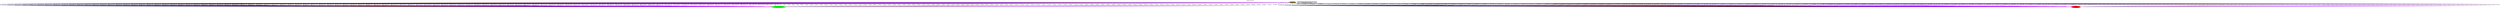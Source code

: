 digraph sessionTrack6 {
                graph [splines=true overlap=false rankdir=TB label=" Session Track #6" labelloc=t]
                node [style=filled]
                edge [style=bold]
                    "Direct Link" [color=khaki4];
"GET /robots.txt HTTP/1.1" [color=green];
	"Direct Link" -> "GET /robots.txt HTTP/1.1" [label="1 - 7:40:19 AM", color="#000066"];
"GET / HTTP/1.1" [color=lightblue2];
"GET /robots.txt HTTP/1.1" -> "Direct Link" [label="1 BACK", color="#000066", style="dashed"];
	"Direct Link" -> "GET / HTTP/1.1" [label="2 - 7:40:19 AM", color="#010065"];
"GET / HTTP/1.1" -> "Direct Link" [label="2 BACK", color="#010065", style="dashed"];
	"Direct Link" -> "GET /robots.txt HTTP/1.1" [label="3 - 5:37:55 PM", color="#020064"];
"GET /robots.txt HTTP/1.1" -> "Direct Link" [label="3 BACK", color="#020064", style="dashed"];
	"Direct Link" -> "GET / HTTP/1.1" [label="4 - 5:37:56 PM", color="#030063"];
"GET / HTTP/1.1" -> "Direct Link" [label="4 BACK", color="#030063", style="dashed"];
	"Direct Link" -> "GET /robots.txt HTTP/1.1" [label="5 - 12:22:54 AM", color="#040062"];
"GET /robots.txt HTTP/1.1" -> "Direct Link" [label="5 BACK", color="#040062", style="dashed"];
	"Direct Link" -> "GET / HTTP/1.1" [label="6 - 12:22:54 AM", color="#050061"];
"GET / HTTP/1.1" -> "Direct Link" [label="6 BACK", color="#050061", style="dashed"];
	"Direct Link" -> "GET /robots.txt HTTP/1.1" [label="7 - 9:38:01 PM", color="#060060"];
"GET /robots.txt HTTP/1.1" -> "Direct Link" [label="7 BACK", color="#060060", style="dashed"];
	"Direct Link" -> "GET / HTTP/1.1" [label="8 - 9:38:01 PM", color="#07005f"];
"GET / HTTP/1.1" -> "Direct Link" [label="8 BACK", color="#07005f", style="dashed"];
	"Direct Link" -> "GET /robots.txt HTTP/1.1" [label="9 - 10:37:42 AM", color="#08005e"];
"GET /robots.txt HTTP/1.1" -> "Direct Link" [label="9 BACK", color="#08005e", style="dashed"];
	"Direct Link" -> "GET / HTTP/1.1" [label="10 - 10:37:42 AM", color="#09005d"];
"GET / HTTP/1.1" -> "Direct Link" [label="10 BACK", color="#09005d", style="dashed"];
	"Direct Link" -> "GET /robots.txt HTTP/1.1" [label="11 - 6:45:03 PM", color="#0a005c"];
"GET /robots.txt HTTP/1.1" -> "Direct Link" [label="11 BACK", color="#0a005c", style="dashed"];
	"Direct Link" -> "GET / HTTP/1.1" [label="12 - 6:45:04 PM", color="#0b005b"];
"GET / HTTP/1.1" -> "Direct Link" [label="12 BACK", color="#0b005b", style="dashed"];
	"Direct Link" -> "GET /robots.txt HTTP/1.1" [label="13 - 12:12:33 AM", color="#0c005a"];
"GET /robots.txt HTTP/1.1" -> "Direct Link" [label="13 BACK", color="#0c005a", style="dashed"];
	"Direct Link" -> "GET / HTTP/1.1" [label="14 - 12:12:33 AM", color="#0d0059"];
"GET / HTTP/1.1" -> "Direct Link" [label="14 BACK", color="#0d0059", style="dashed"];
	"Direct Link" -> "GET /robots.txt HTTP/1.1" [label="15 - 10:55:32 AM", color="#0e0058"];
"GET /robots.txt HTTP/1.1" -> "Direct Link" [label="15 BACK", color="#0e0058", style="dashed"];
	"Direct Link" -> "GET / HTTP/1.1" [label="16 - 10:55:32 AM", color="#0f0057"];
"GET / HTTP/1.1" -> "Direct Link" [label="16 BACK", color="#0f0057", style="dashed"];
	"Direct Link" -> "GET /robots.txt HTTP/1.1" [label="17 - 1:46:31 AM", color="#100056"];
"GET /robots.txt HTTP/1.1" -> "Direct Link" [label="17 BACK", color="#100056", style="dashed"];
	"Direct Link" -> "GET / HTTP/1.1" [label="18 - 1:46:31 AM", color="#110055"];
"GET / HTTP/1.1" -> "Direct Link" [label="18 BACK", color="#110055", style="dashed"];
	"Direct Link" -> "GET /robots.txt HTTP/1.1" [label="19 - 2:20:33 PM", color="#120054"];
"GET /robots.txt HTTP/1.1" -> "Direct Link" [label="19 BACK", color="#120054", style="dashed"];
	"Direct Link" -> "GET / HTTP/1.1" [label="20 - 2:20:33 PM", color="#130053"];
"GET / HTTP/1.1" -> "Direct Link" [label="20 BACK", color="#130053", style="dashed"];
	"Direct Link" -> "GET /robots.txt HTTP/1.1" [label="21 - 8:51:03 AM", color="#140052"];
"GET /robots.txt HTTP/1.1" -> "Direct Link" [label="21 BACK", color="#140052", style="dashed"];
	"Direct Link" -> "GET / HTTP/1.1" [label="22 - 8:51:03 AM", color="#150051"];
"GET / HTTP/1.1" -> "Direct Link" [label="22 BACK", color="#150051", style="dashed"];
	"Direct Link" -> "GET /robots.txt HTTP/1.1" [label="23 - 9:57:45 AM", color="#160050"];
"GET /robots.txt HTTP/1.1" -> "Direct Link" [label="23 BACK", color="#160050", style="dashed"];
	"Direct Link" -> "GET / HTTP/1.1" [label="24 - 9:57:45 AM", color="#17004f"];
"GET / HTTP/1.1" -> "Direct Link" [label="24 BACK", color="#17004f", style="dashed"];
	"Direct Link" -> "GET /robots.txt HTTP/1.1" [label="25 - 5:52:54 AM", color="#18004e"];
"GET /robots.txt HTTP/1.1" -> "Direct Link" [label="25 BACK", color="#18004e", style="dashed"];
	"Direct Link" -> "GET / HTTP/1.1" [label="26 - 5:52:55 AM", color="#19004d"];
"GET / HTTP/1.1" -> "Direct Link" [label="26 BACK", color="#19004d", style="dashed"];
	"Direct Link" -> "GET /robots.txt HTTP/1.1" [label="27 - 5:56:58 PM", color="#1a004c"];
"GET /robots.txt HTTP/1.1" -> "Direct Link" [label="27 BACK", color="#1a004c", style="dashed"];
	"Direct Link" -> "GET / HTTP/1.1" [label="28 - 5:56:58 PM", color="#1b004b"];
"GET / HTTP/1.1" -> "Direct Link" [label="28 BACK", color="#1b004b", style="dashed"];
	"Direct Link" -> "GET /robots.txt HTTP/1.1" [label="29 - 7:12:37 AM", color="#1c004a"];
"GET /robots.txt HTTP/1.1" -> "Direct Link" [label="29 BACK", color="#1c004a", style="dashed"];
	"Direct Link" -> "GET / HTTP/1.1" [label="30 - 7:12:37 AM", color="#1d0049"];
"GET / HTTP/1.1" -> "Direct Link" [label="30 BACK", color="#1d0049", style="dashed"];
	"Direct Link" -> "GET /robots.txt HTTP/1.1" [label="31 - 5:31:04 AM", color="#1e0048"];
"GET /robots.txt HTTP/1.1" -> "Direct Link" [label="31 BACK", color="#1e0048", style="dashed"];
	"Direct Link" -> "GET / HTTP/1.1" [label="32 - 5:31:04 AM", color="#1f0047"];
"GET / HTTP/1.1" -> "Direct Link" [label="32 BACK", color="#1f0047", style="dashed"];
	"Direct Link" -> "GET /robots.txt HTTP/1.1" [label="33 - 1:55:29 AM", color="#200046"];
"GET /robots.txt HTTP/1.1" -> "Direct Link" [label="33 BACK", color="#200046", style="dashed"];
	"Direct Link" -> "GET / HTTP/1.1" [label="34 - 1:55:29 AM", color="#210045"];
"GET / HTTP/1.1" -> "Direct Link" [label="34 BACK", color="#210045", style="dashed"];
	"Direct Link" -> "GET /robots.txt HTTP/1.1" [label="35 - 7:19:00 PM", color="#220044"];
"GET /robots.txt HTTP/1.1" -> "Direct Link" [label="35 BACK", color="#220044", style="dashed"];
	"Direct Link" -> "GET / HTTP/1.1" [label="36 - 7:19:00 PM", color="#230043"];
"GET / HTTP/1.1" -> "Direct Link" [label="36 BACK", color="#230043", style="dashed"];
	"Direct Link" -> "GET /robots.txt HTTP/1.1" [label="37 - 8:02:59 AM", color="#240042"];
"GET /robots.txt HTTP/1.1" -> "Direct Link" [label="37 BACK", color="#240042", style="dashed"];
	"Direct Link" -> "GET / HTTP/1.1" [label="38 - 8:02:59 AM", color="#250041"];
"GET / HTTP/1.1" -> "Direct Link" [label="38 BACK", color="#250041", style="dashed"];
	"Direct Link" -> "GET /robots.txt HTTP/1.1" [label="39 - 4:32:17 PM", color="#260040"];
"GET /robots.txt HTTP/1.1" -> "Direct Link" [label="39 BACK", color="#260040", style="dashed"];
	"Direct Link" -> "GET / HTTP/1.1" [label="40 - 4:32:17 PM", color="#27003f"];
"GET / HTTP/1.1" -> "Direct Link" [label="40 BACK", color="#27003f", style="dashed"];
	"Direct Link" -> "GET / HTTP/1.1" [label="41 - 3:19:33 AM", color="#28003e"];
"GET / HTTP/1.1" -> "Direct Link" [label="41 BACK", color="#28003e", style="dashed"];
	"Direct Link" -> "GET /robots.txt HTTP/1.1" [label="42 - 8:35:00 AM", color="#29003d"];
"GET /robots.txt HTTP/1.1" -> "Direct Link" [label="42 BACK", color="#29003d", style="dashed"];
	"Direct Link" -> "GET / HTTP/1.1" [label="43 - 8:35:00 AM", color="#2a003c"];
"GET / HTTP/1.1" -> "Direct Link" [label="43 BACK", color="#2a003c", style="dashed"];
	"Direct Link" -> "GET /robots.txt HTTP/1.1" [label="44 - 12:42:46 PM", color="#2b003b"];
"GET /robots.txt HTTP/1.1" -> "Direct Link" [label="44 BACK", color="#2b003b", style="dashed"];
	"Direct Link" -> "GET / HTTP/1.1" [label="45 - 12:42:46 PM", color="#2c003a"];
"GET / HTTP/1.1" -> "Direct Link" [label="45 BACK", color="#2c003a", style="dashed"];
	"Direct Link" -> "GET /robots.txt HTTP/1.1" [label="46 - 7:56:43 PM", color="#2d0039"];
"GET /robots.txt HTTP/1.1" -> "Direct Link" [label="46 BACK", color="#2d0039", style="dashed"];
	"Direct Link" -> "GET / HTTP/1.1" [label="47 - 7:56:43 PM", color="#2e0038"];
"GET / HTTP/1.1" -> "Direct Link" [label="47 BACK", color="#2e0038", style="dashed"];
	"Direct Link" -> "GET /robots.txt HTTP/1.1" [label="48 - 9:49:50 AM", color="#2f0037"];
"GET /robots.txt HTTP/1.1" -> "Direct Link" [label="48 BACK", color="#2f0037", style="dashed"];
	"Direct Link" -> "GET / HTTP/1.1" [label="49 - 1:57:00 PM", color="#300036"];
"GET / HTTP/1.1" -> "Direct Link" [label="49 BACK", color="#300036", style="dashed"];
	"Direct Link" -> "GET / HTTP/1.1" [label="50 - 9:49:50 AM", color="#310035"];
"GET / HTTP/1.1" -> "Direct Link" [label="50 BACK", color="#310035", style="dashed"];
	"Direct Link" -> "GET / HTTP/1.1" [label="51 - 4:31:29 PM", color="#320034"];
"GET / HTTP/1.1" -> "Direct Link" [label="51 BACK", color="#320034", style="dashed"];
	"Direct Link" -> "GET /robots.txt HTTP/1.1" [label="52 - 1:14:47 AM", color="#330033"];
"GET /robots.txt HTTP/1.1" -> "Direct Link" [label="52 BACK", color="#330033", style="dashed"];
	"Direct Link" -> "GET / HTTP/1.1" [label="53 - 1:14:47 AM", color="#340032"];
"GET / HTTP/1.1" -> "Direct Link" [label="53 BACK", color="#340032", style="dashed"];
	"Direct Link" -> "GET /robots.txt HTTP/1.1" [label="54 - 2:35:51 AM", color="#350031"];
"GET /robots.txt HTTP/1.1" -> "Direct Link" [label="54 BACK", color="#350031", style="dashed"];
	"Direct Link" -> "GET / HTTP/1.1" [label="55 - 2:35:51 AM", color="#360030"];
"GET / HTTP/1.1" -> "Direct Link" [label="55 BACK", color="#360030", style="dashed"];
	"Direct Link" -> "GET /robots.txt HTTP/1.1" [label="56 - 6:39:43 AM", color="#37002f"];
"GET /robots.txt HTTP/1.1" -> "Direct Link" [label="56 BACK", color="#37002f", style="dashed"];
	"Direct Link" -> "GET / HTTP/1.1" [label="57 - 6:39:43 AM", color="#38002e"];
"GET / HTTP/1.1" -> "Direct Link" [label="57 BACK", color="#38002e", style="dashed"];
	"Direct Link" -> "GET /robots.txt HTTP/1.1" [label="58 - 9:35:35 AM", color="#39002d"];
"GET /robots.txt HTTP/1.1" -> "Direct Link" [label="58 BACK", color="#39002d", style="dashed"];
	"Direct Link" -> "GET / HTTP/1.1" [label="59 - 9:35:35 AM", color="#3a002c"];
"GET / HTTP/1.1" -> "Direct Link" [label="59 BACK", color="#3a002c", style="dashed"];
	"Direct Link" -> "GET /robots.txt HTTP/1.1" [label="60 - 1:25:49 AM", color="#3b002b"];
"GET /robots.txt HTTP/1.1" -> "Direct Link" [label="60 BACK", color="#3b002b", style="dashed"];
	"Direct Link" -> "GET / HTTP/1.1" [label="61 - 1:25:50 AM", color="#3c002a"];
"GET / HTTP/1.1" -> "Direct Link" [label="61 BACK", color="#3c002a", style="dashed"];
	"Direct Link" -> "GET /robots.txt HTTP/1.1" [label="62 - 4:41:35 AM", color="#3d0029"];
"GET /robots.txt HTTP/1.1" -> "Direct Link" [label="62 BACK", color="#3d0029", style="dashed"];
	"Direct Link" -> "GET / HTTP/1.1" [label="63 - 4:41:35 AM", color="#3e0028"];
"GET / HTTP/1.1" -> "Direct Link" [label="63 BACK", color="#3e0028", style="dashed"];
	"Direct Link" -> "GET /robots.txt HTTP/1.1" [label="64 - 12:16:35 PM", color="#3f0027"];
"GET /robots.txt HTTP/1.1" -> "Direct Link" [label="64 BACK", color="#3f0027", style="dashed"];
	"Direct Link" -> "GET / HTTP/1.1" [label="65 - 12:16:35 PM", color="#400026"];
"GET / HTTP/1.1" -> "Direct Link" [label="65 BACK", color="#400026", style="dashed"];
	"Direct Link" -> "GET /robots.txt HTTP/1.1" [label="66 - 2:07:35 AM", color="#410025"];
"GET /robots.txt HTTP/1.1" -> "Direct Link" [label="66 BACK", color="#410025", style="dashed"];
	"Direct Link" -> "GET / HTTP/1.1" [label="67 - 2:07:35 AM", color="#420024"];
"GET / HTTP/1.1" -> "Direct Link" [label="67 BACK", color="#420024", style="dashed"];
	"Direct Link" -> "GET /robots.txt HTTP/1.1" [label="68 - 8:40:35 PM", color="#430023"];
"GET /robots.txt HTTP/1.1" -> "Direct Link" [label="68 BACK", color="#430023", style="dashed"];
	"Direct Link" -> "GET / HTTP/1.1" [label="69 - 8:40:35 PM", color="#440022"];
"GET / HTTP/1.1" -> "Direct Link" [label="69 BACK", color="#440022", style="dashed"];
	"Direct Link" -> "GET /robots.txt HTTP/1.1" [label="70 - 8:25:29 AM", color="#450021"];
"GET /robots.txt HTTP/1.1" -> "Direct Link" [label="70 BACK", color="#450021", style="dashed"];
	"Direct Link" -> "GET / HTTP/1.1" [label="71 - 8:25:29 AM", color="#460020"];
"GET / HTTP/1.1" -> "Direct Link" [label="71 BACK", color="#460020", style="dashed"];
	"Direct Link" -> "GET /robots.txt HTTP/1.1" [label="72 - 4:05:18 AM", color="#47001f"];
"GET /robots.txt HTTP/1.1" -> "Direct Link" [label="72 BACK", color="#47001f", style="dashed"];
	"Direct Link" -> "GET / HTTP/1.1" [label="73 - 4:05:18 AM", color="#48001e"];
"GET / HTTP/1.1" -> "Direct Link" [label="73 BACK", color="#48001e", style="dashed"];
	"Direct Link" -> "GET /robots.txt HTTP/1.1" [label="74 - 11:22:05 AM", color="#49001d"];
"GET /robots.txt HTTP/1.1" -> "Direct Link" [label="74 BACK", color="#49001d", style="dashed"];
	"Direct Link" -> "GET / HTTP/1.1" [label="75 - 11:22:05 AM", color="#4a001c"];
"GET / HTTP/1.1" -> "Direct Link" [label="75 BACK", color="#4a001c", style="dashed"];
	"Direct Link" -> "GET /robots.txt HTTP/1.1" [label="76 - 6:43:50 AM", color="#4b001b"];
"GET /robots.txt HTTP/1.1" -> "Direct Link" [label="76 BACK", color="#4b001b", style="dashed"];
	"Direct Link" -> "GET / HTTP/1.1" [label="77 - 6:43:50 AM", color="#4c001a"];
"GET / HTTP/1.1" -> "Direct Link" [label="77 BACK", color="#4c001a", style="dashed"];
	"Direct Link" -> "GET /robots.txt HTTP/1.1" [label="78 - 9:35:12 AM", color="#4d0019"];
"GET /robots.txt HTTP/1.1" -> "Direct Link" [label="78 BACK", color="#4d0019", style="dashed"];
	"Direct Link" -> "GET / HTTP/1.1" [label="79 - 9:35:13 AM", color="#4e0018"];
"GET / HTTP/1.1" -> "Direct Link" [label="79 BACK", color="#4e0018", style="dashed"];
	"Direct Link" -> "GET /robots.txt HTTP/1.1" [label="80 - 5:04:53 PM", color="#4f0017"];
"GET /robots.txt HTTP/1.1" -> "Direct Link" [label="80 BACK", color="#4f0017", style="dashed"];
	"Direct Link" -> "GET / HTTP/1.1" [label="81 - 5:04:54 PM", color="#500016"];
"GET / HTTP/1.1" -> "Direct Link" [label="81 BACK", color="#500016", style="dashed"];
	"Direct Link" -> "GET /robots.txt HTTP/1.1" [label="82 - 8:54:53 PM", color="#510015"];
"GET /robots.txt HTTP/1.1" -> "Direct Link" [label="82 BACK", color="#510015", style="dashed"];
	"Direct Link" -> "GET / HTTP/1.1" [label="83 - 8:54:53 PM", color="#520014"];
"GET / HTTP/1.1" -> "Direct Link" [label="83 BACK", color="#520014", style="dashed"];
	"Direct Link" -> "GET /robots.txt HTTP/1.1" [label="84 - 11:47:17 AM", color="#530013"];
"GET /robots.txt HTTP/1.1" -> "Direct Link" [label="84 BACK", color="#530013", style="dashed"];
	"Direct Link" -> "GET / HTTP/1.1" [label="85 - 11:47:17 AM", color="#540012"];
"GET / HTTP/1.1" -> "Direct Link" [label="85 BACK", color="#540012", style="dashed"];
	"Direct Link" -> "GET /robots.txt HTTP/1.1" [label="86 - 10:42:46 AM", color="#550011"];
"GET /robots.txt HTTP/1.1" -> "Direct Link" [label="86 BACK", color="#550011", style="dashed"];
	"Direct Link" -> "GET / HTTP/1.1" [label="87 - 10:42:47 AM", color="#560010"];
"GET / HTTP/1.1" -> "Direct Link" [label="87 BACK", color="#560010", style="dashed"];
	"Direct Link" -> "GET /robots.txt HTTP/1.1" [label="88 - 7:06:18 AM", color="#57000f"];
"GET /robots.txt HTTP/1.1" -> "Direct Link" [label="88 BACK", color="#57000f", style="dashed"];
	"Direct Link" -> "GET / HTTP/1.1" [label="89 - 7:06:18 AM", color="#58000e"];
"GET / HTTP/1.1" -> "Direct Link" [label="89 BACK", color="#58000e", style="dashed"];
	"Direct Link" -> "GET /robots.txt HTTP/1.1" [label="90 - 3:37:21 AM", color="#59000d"];
"GET /robots.txt HTTP/1.1" -> "Direct Link" [label="90 BACK", color="#59000d", style="dashed"];
	"Direct Link" -> "GET / HTTP/1.1" [label="91 - 3:37:22 AM", color="#5a000c"];
"GET / HTTP/1.1" -> "Direct Link" [label="91 BACK", color="#5a000c", style="dashed"];
	"Direct Link" -> "GET /robots.txt HTTP/1.1" [label="92 - 9:37:32 PM", color="#5b000b"];
"GET /robots.txt HTTP/1.1" -> "Direct Link" [label="92 BACK", color="#5b000b", style="dashed"];
	"Direct Link" -> "GET / HTTP/1.1" [label="93 - 9:37:32 PM", color="#5c000a"];
"GET / HTTP/1.1" -> "Direct Link" [label="93 BACK", color="#5c000a", style="dashed"];
	"Direct Link" -> "GET /robots.txt HTTP/1.1" [label="94 - 6:04:16 PM", color="#5d0009"];
"GET /robots.txt HTTP/1.1" -> "Direct Link" [label="94 BACK", color="#5d0009", style="dashed"];
	"Direct Link" -> "GET / HTTP/1.1" [label="95 - 6:04:17 PM", color="#5e0008"];
"GET / HTTP/1.1" -> "Direct Link" [label="95 BACK", color="#5e0008", style="dashed"];
	"Direct Link" -> "GET /robots.txt HTTP/1.1" [label="96 - 9:33:15 PM", color="#5f0007"];
"GET /robots.txt HTTP/1.1" -> "Direct Link" [label="96 BACK", color="#5f0007", style="dashed"];
	"Direct Link" -> "GET / HTTP/1.1" [label="97 - 9:33:15 PM", color="#600006"];
"GET / HTTP/1.1" -> "Direct Link" [label="97 BACK", color="#600006", style="dashed"];
	"Direct Link" -> "GET /robots.txt HTTP/1.1" [label="98 - 6:48:10 AM", color="#610005"];
"GET /robots.txt HTTP/1.1" -> "Direct Link" [label="98 BACK", color="#610005", style="dashed"];
	"Direct Link" -> "GET / HTTP/1.1" [label="99 - 6:48:10 AM", color="#620004"];
"GET / HTTP/1.1" -> "Direct Link" [label="99 BACK", color="#620004", style="dashed"];
	"Direct Link" -> "GET /robots.txt HTTP/1.1" [label="100 - 1:50:42 PM", color="#630003"];
"GET /robots.txt HTTP/1.1" -> "Direct Link" [label="100 BACK", color="#630003", style="dashed"];
	"Direct Link" -> "GET / HTTP/1.1" [label="101 - 1:50:43 PM", color="#640002"];
"GET / HTTP/1.1" -> "Direct Link" [label="101 BACK", color="#640002", style="dashed"];
	"Direct Link" -> "GET /robots.txt HTTP/1.1" [label="102 - 11:04:53 PM", color="#650001"];
"GET /robots.txt HTTP/1.1" -> "Direct Link" [label="102 BACK", color="#650001", style="dashed"];
	"Direct Link" -> "GET / HTTP/1.1" [label="103 - 11:04:53 PM", color="#660000"];
"GET / HTTP/1.1" -> "Direct Link" [label="103 BACK", color="#660000", style="dashed"];
	"Direct Link" -> "GET /robots.txt HTTP/1.1" [label="104 - 10:14:58 PM", color="#6700ffffffffffffffff"];
"GET /robots.txt HTTP/1.1" -> "Direct Link" [label="104 BACK", color="#6700ffffffffffffffff", style="dashed"];
	"Direct Link" -> "GET / HTTP/1.1" [label="105 - 10:14:58 PM", color="#6800fffffffffffffffe"];
"GET / HTTP/1.1" -> "Direct Link" [label="105 BACK", color="#6800fffffffffffffffe", style="dashed"];
	"Direct Link" -> "GET /robots.txt HTTP/1.1" [label="106 - 7:33:50 AM", color="#6900fffffffffffffffd"];
"GET /robots.txt HTTP/1.1" -> "Direct Link" [label="106 BACK", color="#6900fffffffffffffffd", style="dashed"];
	"Direct Link" -> "GET / HTTP/1.1" [label="107 - 7:33:50 AM", color="#6a00fffffffffffffffc"];
"GET / HTTP/1.1" -> "Direct Link" [label="107 BACK", color="#6a00fffffffffffffffc", style="dashed"];
	"Direct Link" -> "GET /robots.txt HTTP/1.1" [label="108 - 9:36:14 AM", color="#6b00fffffffffffffffb"];
"GET /robots.txt HTTP/1.1" -> "Direct Link" [label="108 BACK", color="#6b00fffffffffffffffb", style="dashed"];
	"Direct Link" -> "GET / HTTP/1.1" [label="109 - 9:36:14 AM", color="#6c00fffffffffffffffa"];
"GET / HTTP/1.1" -> "Direct Link" [label="109 BACK", color="#6c00fffffffffffffffa", style="dashed"];
	"Direct Link" -> "GET /robots.txt HTTP/1.1" [label="110 - 1:52:45 AM", color="#6d00fffffffffffffff9"];
"GET /robots.txt HTTP/1.1" -> "Direct Link" [label="110 BACK", color="#6d00fffffffffffffff9", style="dashed"];
	"Direct Link" -> "GET / HTTP/1.1" [label="111 - 1:52:45 AM", color="#6e00fffffffffffffff8"];
"GET / HTTP/1.1" -> "Direct Link" [label="111 BACK", color="#6e00fffffffffffffff8", style="dashed"];
	"Direct Link" -> "GET /robots.txt HTTP/1.1" [label="112 - 11:48:36 AM", color="#6f00fffffffffffffff7"];
"GET /robots.txt HTTP/1.1" -> "Direct Link" [label="112 BACK", color="#6f00fffffffffffffff7", style="dashed"];
	"Direct Link" -> "GET / HTTP/1.1" [label="113 - 11:48:36 AM", color="#7000fffffffffffffff6"];
"GET / HTTP/1.1" -> "Direct Link" [label="113 BACK", color="#7000fffffffffffffff6", style="dashed"];
	"Direct Link" -> "GET /robots.txt HTTP/1.1" [label="114 - 4:17:04 AM", color="#7100fffffffffffffff5"];
"GET /robots.txt HTTP/1.1" -> "Direct Link" [label="114 BACK", color="#7100fffffffffffffff5", style="dashed"];
	"Direct Link" -> "GET / HTTP/1.1" [label="115 - 4:17:04 AM", color="#7200fffffffffffffff4"];
"GET / HTTP/1.1" -> "Direct Link" [label="115 BACK", color="#7200fffffffffffffff4", style="dashed"];
	"Direct Link" -> "GET /robots.txt HTTP/1.1" [label="116 - 7:07:03 PM", color="#7300fffffffffffffff3"];
"GET /robots.txt HTTP/1.1" -> "Direct Link" [label="116 BACK", color="#7300fffffffffffffff3", style="dashed"];
	"Direct Link" -> "GET / HTTP/1.1" [label="117 - 7:07:03 PM", color="#7400fffffffffffffff2"];
"GET / HTTP/1.1" -> "Direct Link" [label="117 BACK", color="#7400fffffffffffffff2", style="dashed"];
	"Direct Link" -> "GET /robots.txt HTTP/1.1" [label="118 - 2:05:10 PM", color="#7500fffffffffffffff1"];
"GET /robots.txt HTTP/1.1" -> "Direct Link" [label="118 BACK", color="#7500fffffffffffffff1", style="dashed"];
	"Direct Link" -> "GET / HTTP/1.1" [label="119 - 2:05:10 PM", color="#7600fffffffffffffff0"];
"GET / HTTP/1.1" -> "Direct Link" [label="119 BACK", color="#7600fffffffffffffff0", style="dashed"];
	"Direct Link" -> "GET /robots.txt HTTP/1.1" [label="120 - 9:36:16 PM", color="#7700ffffffffffffffef"];
"GET /robots.txt HTTP/1.1" -> "Direct Link" [label="120 BACK", color="#7700ffffffffffffffef", style="dashed"];
	"Direct Link" -> "GET / HTTP/1.1" [label="121 - 9:36:17 PM", color="#7800ffffffffffffffee"];
"GET / HTTP/1.1" -> "Direct Link" [label="121 BACK", color="#7800ffffffffffffffee", style="dashed"];
	"Direct Link" -> "GET /robots.txt HTTP/1.1" [label="122 - 6:45:26 AM", color="#7900ffffffffffffffed"];
"GET /robots.txt HTTP/1.1" -> "Direct Link" [label="122 BACK", color="#7900ffffffffffffffed", style="dashed"];
	"Direct Link" -> "GET / HTTP/1.1" [label="123 - 6:45:26 AM", color="#7a00ffffffffffffffec"];
"GET / HTTP/1.1" -> "Direct Link" [label="123 BACK", color="#7a00ffffffffffffffec", style="dashed"];
	"Direct Link" -> "GET /robots.txt HTTP/1.1" [label="124 - 9:39:06 PM", color="#7b00ffffffffffffffeb"];
"GET /robots.txt HTTP/1.1" -> "Direct Link" [label="124 BACK", color="#7b00ffffffffffffffeb", style="dashed"];
	"Direct Link" -> "GET / HTTP/1.1" [label="125 - 9:39:07 PM", color="#7c00ffffffffffffffea"];
"GET / HTTP/1.1" -> "Direct Link" [label="125 BACK", color="#7c00ffffffffffffffea", style="dashed"];
	"Direct Link" -> "GET /robots.txt HTTP/1.1" [label="126 - 5:04:23 AM", color="#7d00ffffffffffffffe9"];
"GET /robots.txt HTTP/1.1" -> "Direct Link" [label="126 BACK", color="#7d00ffffffffffffffe9", style="dashed"];
	"Direct Link" -> "GET / HTTP/1.1" [label="127 - 5:04:23 AM", color="#7e00ffffffffffffffe8"];
"GET / HTTP/1.1" -> "Direct Link" [label="127 BACK", color="#7e00ffffffffffffffe8", style="dashed"];
	"Direct Link" -> "GET /robots.txt HTTP/1.1" [label="128 - 5:10:46 AM", color="#7f00ffffffffffffffe7"];
"GET /robots.txt HTTP/1.1" -> "Direct Link" [label="128 BACK", color="#7f00ffffffffffffffe7", style="dashed"];
	"Direct Link" -> "GET / HTTP/1.1" [label="129 - 5:10:46 AM", color="#8000ffffffffffffffe6"];
"GET / HTTP/1.1" -> "Direct Link" [label="129 BACK", color="#8000ffffffffffffffe6", style="dashed"];
	"Direct Link" -> "GET /robots.txt HTTP/1.1" [label="130 - 2:12:31 PM", color="#8100ffffffffffffffe5"];
"GET /robots.txt HTTP/1.1" -> "Direct Link" [label="130 BACK", color="#8100ffffffffffffffe5", style="dashed"];
	"Direct Link" -> "GET / HTTP/1.1" [label="131 - 2:12:31 PM", color="#8200ffffffffffffffe4"];
"GET / HTTP/1.1" -> "Direct Link" [label="131 BACK", color="#8200ffffffffffffffe4", style="dashed"];
	"Direct Link" -> "GET /robots.txt HTTP/1.1" [label="132 - 2:15:24 AM", color="#8300ffffffffffffffe3"];
"GET /robots.txt HTTP/1.1" -> "Direct Link" [label="132 BACK", color="#8300ffffffffffffffe3", style="dashed"];
	"Direct Link" -> "GET / HTTP/1.1" [label="133 - 2:15:24 AM", color="#8400ffffffffffffffe2"];
"GET / HTTP/1.1" -> "Direct Link" [label="133 BACK", color="#8400ffffffffffffffe2", style="dashed"];
	"Direct Link" -> "GET /robots.txt HTTP/1.1" [label="134 - 7:15:22 AM", color="#8500ffffffffffffffe1"];
"GET /robots.txt HTTP/1.1" -> "Direct Link" [label="134 BACK", color="#8500ffffffffffffffe1", style="dashed"];
	"Direct Link" -> "GET / HTTP/1.1" [label="135 - 7:15:22 AM", color="#8600ffffffffffffffe0"];
"GET / HTTP/1.1" -> "Direct Link" [label="135 BACK", color="#8600ffffffffffffffe0", style="dashed"];
	"Direct Link" -> "GET /robots.txt HTTP/1.1" [label="136 - 10:43:36 AM", color="#8700ffffffffffffffdf"];
"GET /robots.txt HTTP/1.1" -> "Direct Link" [label="136 BACK", color="#8700ffffffffffffffdf", style="dashed"];
	"Direct Link" -> "GET / HTTP/1.1" [label="137 - 10:43:36 AM", color="#8800ffffffffffffffde"];
"GET / HTTP/1.1" -> "Direct Link" [label="137 BACK", color="#8800ffffffffffffffde", style="dashed"];
	"Direct Link" -> "GET /robots.txt HTTP/1.1" [label="138 - 4:08:19 PM", color="#8900ffffffffffffffdd"];
"GET /robots.txt HTTP/1.1" -> "Direct Link" [label="138 BACK", color="#8900ffffffffffffffdd", style="dashed"];
	"Direct Link" -> "GET / HTTP/1.1" [label="139 - 4:08:19 PM", color="#8a00ffffffffffffffdc"];
"GET / HTTP/1.1" -> "Direct Link" [label="139 BACK", color="#8a00ffffffffffffffdc", style="dashed"];
	"Direct Link" -> "GET /robots.txt HTTP/1.1" [label="140 - 7:51:54 AM", color="#8b00ffffffffffffffdb"];
"GET /robots.txt HTTP/1.1" -> "Direct Link" [label="140 BACK", color="#8b00ffffffffffffffdb", style="dashed"];
	"Direct Link" -> "GET / HTTP/1.1" [label="141 - 7:51:54 AM", color="#8c00ffffffffffffffda"];
"GET / HTTP/1.1" -> "Direct Link" [label="141 BACK", color="#8c00ffffffffffffffda", style="dashed"];
	"Direct Link" -> "GET /robots.txt HTTP/1.1" [label="142 - 8:22:30 PM", color="#8d00ffffffffffffffd9"];
"GET /robots.txt HTTP/1.1" -> "Direct Link" [label="142 BACK", color="#8d00ffffffffffffffd9", style="dashed"];
	"Direct Link" -> "GET / HTTP/1.1" [label="143 - 8:22:45 PM", color="#8e00ffffffffffffffd8"];
"GET / HTTP/1.1" -> "Direct Link" [label="143 BACK", color="#8e00ffffffffffffffd8", style="dashed"];
	"Direct Link" -> "GET /robots.txt HTTP/1.1" [label="144 - 5:45:50 PM", color="#8f00ffffffffffffffd7"];
"GET /robots.txt HTTP/1.1" -> "Direct Link" [label="144 BACK", color="#8f00ffffffffffffffd7", style="dashed"];
	"Direct Link" -> "GET / HTTP/1.1" [label="145 - 5:46:06 PM", color="#9000ffffffffffffffd6"];
"GET / HTTP/1.1" -> "Direct Link" [label="145 BACK", color="#9000ffffffffffffffd6", style="dashed"];
	"Direct Link" -> "GET /robots.txt HTTP/1.1" [label="146 - 8:36:26 PM", color="#9100ffffffffffffffd5"];
"GET /robots.txt HTTP/1.1" -> "Direct Link" [label="146 BACK", color="#9100ffffffffffffffd5", style="dashed"];
	"Direct Link" -> "GET / HTTP/1.1" [label="147 - 8:36:41 PM", color="#9200ffffffffffffffd4"];
"GET / HTTP/1.1" -> "Direct Link" [label="147 BACK", color="#9200ffffffffffffffd4", style="dashed"];
	"Direct Link" -> "GET /robots.txt HTTP/1.1" [label="148 - 3:17:40 AM", color="#9300ffffffffffffffd3"];
"GET /robots.txt HTTP/1.1" -> "Direct Link" [label="148 BACK", color="#9300ffffffffffffffd3", style="dashed"];
	"Direct Link" -> "GET / HTTP/1.1" [label="149 - 3:17:55 AM", color="#9400ffffffffffffffd2"];
"GET / HTTP/1.1" -> "Direct Link" [label="149 BACK", color="#9400ffffffffffffffd2", style="dashed"];
	"Direct Link" -> "GET /robots.txt HTTP/1.1" [label="150 - 11:48:30 AM", color="#9500ffffffffffffffd1"];
"GET /robots.txt HTTP/1.1" -> "Direct Link" [label="150 BACK", color="#9500ffffffffffffffd1", style="dashed"];
	"Direct Link" -> "GET / HTTP/1.1" [label="151 - 11:48:45 AM", color="#9600ffffffffffffffd0"];
"GET / HTTP/1.1" -> "Direct Link" [label="151 BACK", color="#9600ffffffffffffffd0", style="dashed"];
	"Direct Link" -> "GET /robots.txt HTTP/1.1" [label="152 - 6:26:19 AM", color="#9700ffffffffffffffcf"];
"GET /robots.txt HTTP/1.1" -> "Direct Link" [label="152 BACK", color="#9700ffffffffffffffcf", style="dashed"];
	"Direct Link" -> "GET / HTTP/1.1" [label="153 - 6:26:34 AM", color="#9800ffffffffffffffce"];
"GET / HTTP/1.1" -> "Direct Link" [label="153 BACK", color="#9800ffffffffffffffce", style="dashed"];
	"Direct Link" -> "GET /robots.txt HTTP/1.1" [label="154 - 7:06:20 AM", color="#9900ffffffffffffffcd"];
"GET /robots.txt HTTP/1.1" -> "Direct Link" [label="154 BACK", color="#9900ffffffffffffffcd", style="dashed"];
	"Direct Link" -> "GET / HTTP/1.1" [label="155 - 7:06:36 AM", color="#9a00ffffffffffffffcc"];
"GET / HTTP/1.1" -> "Direct Link" [label="155 BACK", color="#9a00ffffffffffffffcc", style="dashed"];
	"Direct Link" -> "GET /robots.txt HTTP/1.1" [label="156 - 6:59:16 PM", color="#9b00ffffffffffffffcb"];
"GET /robots.txt HTTP/1.1" -> "Direct Link" [label="156 BACK", color="#9b00ffffffffffffffcb", style="dashed"];
	"Direct Link" -> "GET / HTTP/1.1" [label="157 - 6:59:31 PM", color="#9c00ffffffffffffffca"];
"GET / HTTP/1.1" -> "Direct Link" [label="157 BACK", color="#9c00ffffffffffffffca", style="dashed"];
	"Direct Link" -> "GET /robots.txt HTTP/1.1" [label="158 - 5:26:15 PM", color="#9d00ffffffffffffffc9"];
"GET /robots.txt HTTP/1.1" -> "Direct Link" [label="158 BACK", color="#9d00ffffffffffffffc9", style="dashed"];
	"Direct Link" -> "GET / HTTP/1.1" [label="159 - 5:26:30 PM", color="#9e00ffffffffffffffc8"];
"GET / HTTP/1.1" -> "Direct Link" [label="159 BACK", color="#9e00ffffffffffffffc8", style="dashed"];
	"Direct Link" -> "GET /robots.txt HTTP/1.1" [label="160 - 2:24:49 PM", color="#9f00ffffffffffffffc7"];
"GET /robots.txt HTTP/1.1" -> "Direct Link" [label="160 BACK", color="#9f00ffffffffffffffc7", style="dashed"];
	"Direct Link" -> "GET / HTTP/1.1" [label="161 - 2:25:04 PM", color="#a000ffffffffffffffc6"];
"GET / HTTP/1.1" -> "Direct Link" [label="161 BACK", color="#a000ffffffffffffffc6", style="dashed"];
	"Direct Link" -> "GET /robots.txt HTTP/1.1" [label="162 - 6:37:13 AM", color="#a100ffffffffffffffc5"];
"GET /robots.txt HTTP/1.1" -> "Direct Link" [label="162 BACK", color="#a100ffffffffffffffc5", style="dashed"];
	"Direct Link" -> "GET / HTTP/1.1" [label="163 - 6:37:28 AM", color="#a200ffffffffffffffc4"];
"GET / HTTP/1.1" -> "Direct Link" [label="163 BACK", color="#a200ffffffffffffffc4", style="dashed"];
	"Direct Link" -> "GET /robots.txt HTTP/1.1" [label="164 - 5:03:05 PM", color="#a300ffffffffffffffc3"];
"GET /robots.txt HTTP/1.1" -> "Direct Link" [label="164 BACK", color="#a300ffffffffffffffc3", style="dashed"];
	"Direct Link" -> "GET / HTTP/1.1" [label="165 - 5:03:05 PM", color="#a400ffffffffffffffc2"];
"GET / HTTP/1.1" -> "Direct Link" [label="165 BACK", color="#a400ffffffffffffffc2", style="dashed"];
	"Direct Link" -> "GET /robots.txt HTTP/1.1" [label="166 - 8:32:38 PM", color="#a500ffffffffffffffc1"];
"GET /robots.txt HTTP/1.1" -> "Direct Link" [label="166 BACK", color="#a500ffffffffffffffc1", style="dashed"];
	"Direct Link" -> "GET / HTTP/1.1" [label="167 - 8:32:38 PM", color="#a600ffffffffffffffc0"];
"GET / HTTP/1.1" -> "Direct Link" [label="167 BACK", color="#a600ffffffffffffffc0", style="dashed"];
	"Direct Link" -> "GET /robots.txt HTTP/1.1" [label="168 - 2:34:28 AM", color="#a700ffffffffffffffbf"];
"GET /robots.txt HTTP/1.1" -> "Direct Link" [label="168 BACK", color="#a700ffffffffffffffbf", style="dashed"];
	"Direct Link" -> "GET / HTTP/1.1" [label="169 - 2:34:43 AM", color="#a800ffffffffffffffbe"];
"GET / HTTP/1.1" -> "Direct Link" [label="169 BACK", color="#a800ffffffffffffffbe", style="dashed"];
	"Direct Link" -> "GET /robots.txt HTTP/1.1" [label="170 - 11:50:55 PM", color="#a900ffffffffffffffbd"];
"GET /robots.txt HTTP/1.1" -> "Direct Link" [label="170 BACK", color="#a900ffffffffffffffbd", style="dashed"];
	"Direct Link" -> "GET / HTTP/1.1" [label="171 - 11:51:10 PM", color="#aa00ffffffffffffffbc"];
"GET / HTTP/1.1" -> "Direct Link" [label="171 BACK", color="#aa00ffffffffffffffbc", style="dashed"];
	"Direct Link" -> "GET /robots.txt HTTP/1.1" [label="172 - 2:29:48 AM", color="#ab00ffffffffffffffbb"];
"GET /robots.txt HTTP/1.1" -> "Direct Link" [label="172 BACK", color="#ab00ffffffffffffffbb", style="dashed"];
	"Direct Link" -> "GET / HTTP/1.1" [label="173 - 2:30:04 AM", color="#ac00ffffffffffffffba"];
"GET / HTTP/1.1" -> "Direct Link" [label="173 BACK", color="#ac00ffffffffffffffba", style="dashed"];
	"Direct Link" -> "GET /robots.txt HTTP/1.1" [label="174 - 10:48:19 AM", color="#ad00ffffffffffffffb9"];
"GET /robots.txt HTTP/1.1" -> "Direct Link" [label="174 BACK", color="#ad00ffffffffffffffb9", style="dashed"];
	"Direct Link" -> "GET / HTTP/1.1" [label="175 - 10:48:34 AM", color="#ae00ffffffffffffffb8"];
"GET / HTTP/1.1" -> "Direct Link" [label="175 BACK", color="#ae00ffffffffffffffb8", style="dashed"];
	"Direct Link" -> "GET /robots.txt HTTP/1.1" [label="176 - 1:30:48 AM", color="#af00ffffffffffffffb7"];
"GET /robots.txt HTTP/1.1" -> "Direct Link" [label="176 BACK", color="#af00ffffffffffffffb7", style="dashed"];
	"Direct Link" -> "GET / HTTP/1.1" [label="177 - 1:31:03 AM", color="#b000ffffffffffffffb6"];
"GET / HTTP/1.1" -> "Direct Link" [label="177 BACK", color="#b000ffffffffffffffb6", style="dashed"];
	"Direct Link" -> "GET /robots.txt HTTP/1.1" [label="178 - 2:27:48 PM", color="#b100ffffffffffffffb5"];
"GET /robots.txt HTTP/1.1" -> "Direct Link" [label="178 BACK", color="#b100ffffffffffffffb5", style="dashed"];
	"Direct Link" -> "GET / HTTP/1.1" [label="179 - 2:28:03 PM", color="#b200ffffffffffffffb4"];
"GET / HTTP/1.1" -> "Direct Link" [label="179 BACK", color="#b200ffffffffffffffb4", style="dashed"];
	"Direct Link" -> "GET /robots.txt HTTP/1.1" [label="180 - 5:04:04 PM", color="#b300ffffffffffffffb3"];
"GET /robots.txt HTTP/1.1" -> "Direct Link" [label="180 BACK", color="#b300ffffffffffffffb3", style="dashed"];
	"Direct Link" -> "GET / HTTP/1.1" [label="181 - 5:04:04 PM", color="#b400ffffffffffffffb2"];
"GET / HTTP/1.1" -> "Direct Link" [label="181 BACK", color="#b400ffffffffffffffb2", style="dashed"];
	"Direct Link" -> "GET /robots.txt HTTP/1.1" [label="182 - 10:49:13 AM", color="#b500ffffffffffffffb1"];
"GET /robots.txt HTTP/1.1" -> "Direct Link" [label="182 BACK", color="#b500ffffffffffffffb1", style="dashed"];
	"Direct Link" -> "GET / HTTP/1.1" [label="183 - 10:49:13 AM", color="#b600ffffffffffffffb0"];
"GET / HTTP/1.1" -> "Direct Link" [label="183 BACK", color="#b600ffffffffffffffb0", style="dashed"];
	"Direct Link" -> "GET /robots.txt HTTP/1.1" [label="184 - 7:44:59 AM", color="#b700ffffffffffffffaf"];
"GET /robots.txt HTTP/1.1" -> "Direct Link" [label="184 BACK", color="#b700ffffffffffffffaf", style="dashed"];
	"Direct Link" -> "GET / HTTP/1.1" [label="185 - 7:44:59 AM", color="#b800ffffffffffffffae"];
"GET / HTTP/1.1" -> "Direct Link" [label="185 BACK", color="#b800ffffffffffffffae", style="dashed"];
	"Direct Link" -> "GET /robots.txt HTTP/1.1" [label="186 - 7:19:38 PM", color="#b900ffffffffffffffad"];
"GET /robots.txt HTTP/1.1" -> "Direct Link" [label="186 BACK", color="#b900ffffffffffffffad", style="dashed"];
	"Direct Link" -> "GET / HTTP/1.1" [label="187 - 7:19:38 PM", color="#ba00ffffffffffffffac"];
"GET / HTTP/1.1" -> "Direct Link" [label="187 BACK", color="#ba00ffffffffffffffac", style="dashed"];
	"Direct Link" -> "GET /robots.txt HTTP/1.1" [label="188 - 10:50:11 PM", color="#bb00ffffffffffffffab"];
"GET /robots.txt HTTP/1.1" -> "Direct Link" [label="188 BACK", color="#bb00ffffffffffffffab", style="dashed"];
	"Direct Link" -> "GET / HTTP/1.1" [label="189 - 10:50:11 PM", color="#bc00ffffffffffffffaa"];
"GET / HTTP/1.1" -> "Direct Link" [label="189 BACK", color="#bc00ffffffffffffffaa", style="dashed"];
	"Direct Link" -> "GET /robots.txt HTTP/1.1" [label="190 - 11:00:25 PM", color="#bd00ffffffffffffffa9"];
"GET /robots.txt HTTP/1.1" -> "Direct Link" [label="190 BACK", color="#bd00ffffffffffffffa9", style="dashed"];
	"Direct Link" -> "GET / HTTP/1.1" [label="191 - 11:00:25 PM", color="#be00ffffffffffffffa8"];
"GET / HTTP/1.1" -> "Direct Link" [label="191 BACK", color="#be00ffffffffffffffa8", style="dashed"];
	"Direct Link" -> "GET /robots.txt HTTP/1.1" [label="192 - 8:41:04 AM", color="#bf00ffffffffffffffa7"];
"GET /robots.txt HTTP/1.1" -> "Direct Link" [label="192 BACK", color="#bf00ffffffffffffffa7", style="dashed"];
	"Direct Link" -> "GET / HTTP/1.1" [label="193 - 8:41:04 AM", color="#c000ffffffffffffffa6"];
"GET / HTTP/1.1" -> "Direct Link" [label="193 BACK", color="#c000ffffffffffffffa6", style="dashed"];
	"Direct Link" -> "GET /robots.txt HTTP/1.1" [label="194 - 6:05:09 PM", color="#c100ffffffffffffffa5"];
"GET /robots.txt HTTP/1.1" -> "Direct Link" [label="194 BACK", color="#c100ffffffffffffffa5", style="dashed"];
	"Direct Link" -> "GET / HTTP/1.1" [label="195 - 6:05:09 PM", color="#c200ffffffffffffffa4"];
"GET / HTTP/1.1" -> "Direct Link" [label="195 BACK", color="#c200ffffffffffffffa4", style="dashed"];
	"Direct Link" -> "GET /robots.txt HTTP/1.1" [label="196 - 8:46:26 AM", color="#c300ffffffffffffffa3"];
"GET / HTTP/1.1" [color=red];
"GET /robots.txt HTTP/1.1" -> "Direct Link" [label="196 BACK", color="#c300ffffffffffffffa3", style="dashed"];
	"Direct Link" -> "GET / HTTP/1.1" [label="197 - 8:46:26 AM", color="#c400ffffffffffffffa2"];
"Session Length: 13026:07 minutes. 197 Clicks.\nSessionID: 66.235.124.6" [shape=box];
}


